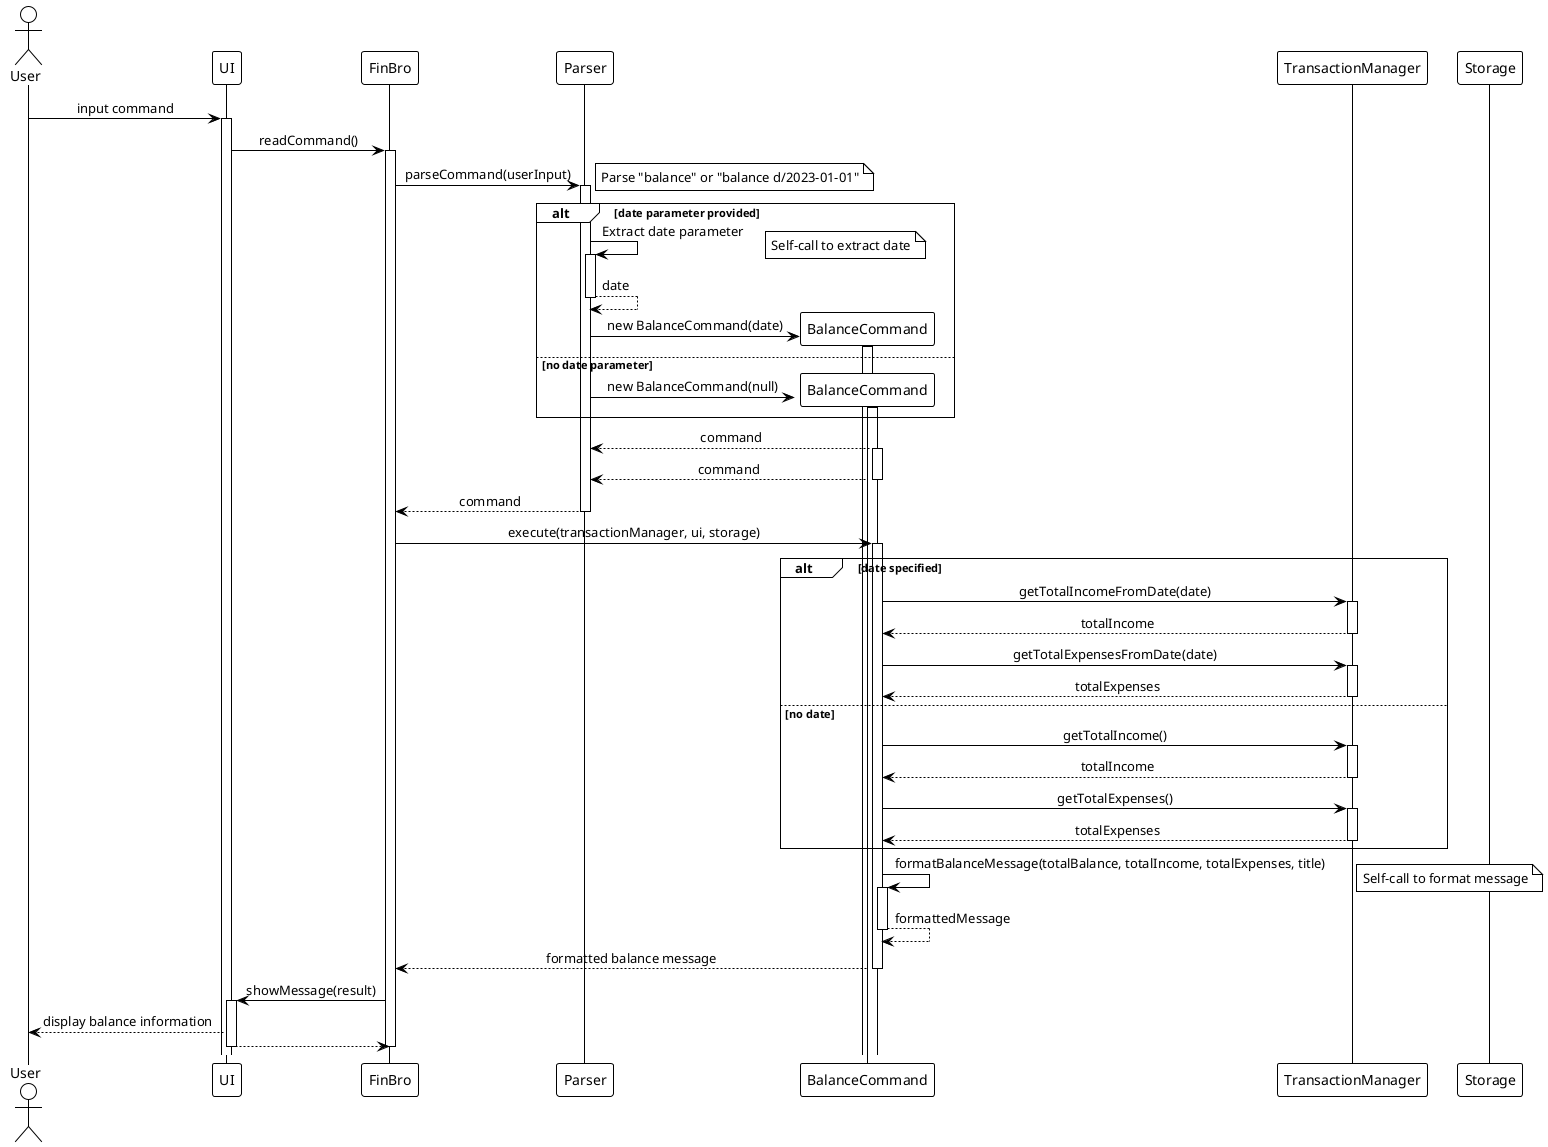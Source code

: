 @startuml
!theme plain
skinparam sequenceMessageAlign center
skinparam responseMessageBelowArrow true
skinparam lifelineStrategy nosolid

actor "User" as User
participant "UI" as UI
participant "FinBro" as FinBro
participant "Parser" as Parser
participant "BalanceCommand" as BalanceCommand
participant "TransactionManager" as TransactionMgr
participant "Storage" as Storage

User -> UI : input command
activate UI

UI -> FinBro : readCommand()
activate FinBro

FinBro -> Parser : parseCommand(userInput)
activate Parser
note right: Parse "balance" or "balance d/2023-01-01"

alt date parameter provided
    Parser -> Parser : Extract date parameter
    activate Parser
    note right: Self-call to extract date
    Parser --> Parser : date
    deactivate Parser

    create BalanceCommand
    Parser -> BalanceCommand : new BalanceCommand(date)
    activate BalanceCommand
else no date parameter
    create BalanceCommand
    Parser -> BalanceCommand : new BalanceCommand(null)
    activate BalanceCommand
end

BalanceCommand --> Parser : command

activate BalanceCommand
BalanceCommand --> Parser : command
deactivate BalanceCommand
Parser --> FinBro : command
deactivate Parser

FinBro -> BalanceCommand : execute(transactionManager, ui, storage)
activate BalanceCommand

alt date specified
    BalanceCommand -> TransactionMgr : getTotalIncomeFromDate(date)
    activate TransactionMgr
    TransactionMgr --> BalanceCommand : totalIncome
    deactivate TransactionMgr

    BalanceCommand -> TransactionMgr : getTotalExpensesFromDate(date)
    activate TransactionMgr
    TransactionMgr --> BalanceCommand : totalExpenses
    deactivate TransactionMgr
else no date
    BalanceCommand -> TransactionMgr : getTotalIncome()
    activate TransactionMgr
    TransactionMgr --> BalanceCommand : totalIncome
    deactivate TransactionMgr

    BalanceCommand -> TransactionMgr : getTotalExpenses()
    activate TransactionMgr
    TransactionMgr --> BalanceCommand : totalExpenses
    deactivate TransactionMgr
end

BalanceCommand -> BalanceCommand : formatBalanceMessage(totalBalance, totalIncome, totalExpenses, title)
activate BalanceCommand
note right: Self-call to format message
BalanceCommand --> BalanceCommand : formattedMessage
deactivate BalanceCommand

BalanceCommand --> FinBro : formatted balance message
deactivate BalanceCommand

FinBro -> UI : showMessage(result)
activate UI
UI --> User : display balance information
UI --> FinBro
deactivate UI
deactivate FinBro

@enduml